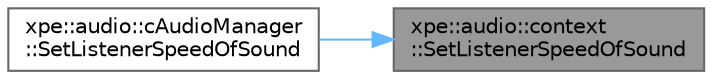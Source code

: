 digraph "xpe::audio::context::SetListenerSpeedOfSound"
{
 // LATEX_PDF_SIZE
  bgcolor="transparent";
  edge [fontname=Helvetica,fontsize=10,labelfontname=Helvetica,labelfontsize=10];
  node [fontname=Helvetica,fontsize=10,shape=box,height=0.2,width=0.4];
  rankdir="RL";
  Node1 [id="Node000001",label="xpe::audio::context\l::SetListenerSpeedOfSound",height=0.2,width=0.4,color="gray40", fillcolor="grey60", style="filled", fontcolor="black",tooltip=" "];
  Node1 -> Node2 [id="edge1_Node000001_Node000002",dir="back",color="steelblue1",style="solid",tooltip=" "];
  Node2 [id="Node000002",label="xpe::audio::cAudioManager\l::SetListenerSpeedOfSound",height=0.2,width=0.4,color="grey40", fillcolor="white", style="filled",URL="$classxpe_1_1audio_1_1c_audio_manager.html#ac6b617370e6fd0202be11c694debf6ed",tooltip=" "];
}
